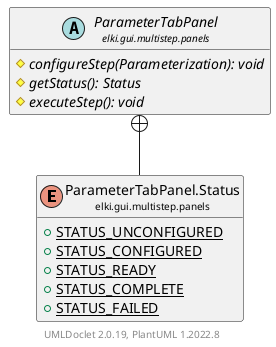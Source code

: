 @startuml
    remove .*\.(Instance|Par|Parameterizer|Factory)$
    set namespaceSeparator none
    hide empty fields
    hide empty methods

    enum "<size:14>ParameterTabPanel.Status\n<size:10>elki.gui.multistep.panels" as elki.gui.multistep.panels.ParameterTabPanel.Status [[ParameterTabPanel.Status.html]] {
        {static} +STATUS_UNCONFIGURED
        {static} +STATUS_CONFIGURED
        {static} +STATUS_READY
        {static} +STATUS_COMPLETE
        {static} +STATUS_FAILED
    }

    abstract class "<size:14>ParameterTabPanel\n<size:10>elki.gui.multistep.panels" as elki.gui.multistep.panels.ParameterTabPanel [[ParameterTabPanel.html]] {
        {abstract} #configureStep(Parameterization): void
        {abstract} #getStatus(): Status
        {abstract} #executeStep(): void
    }

    elki.gui.multistep.panels.ParameterTabPanel +-- elki.gui.multistep.panels.ParameterTabPanel.Status

    center footer UMLDoclet 2.0.19, PlantUML 1.2022.8
@enduml
